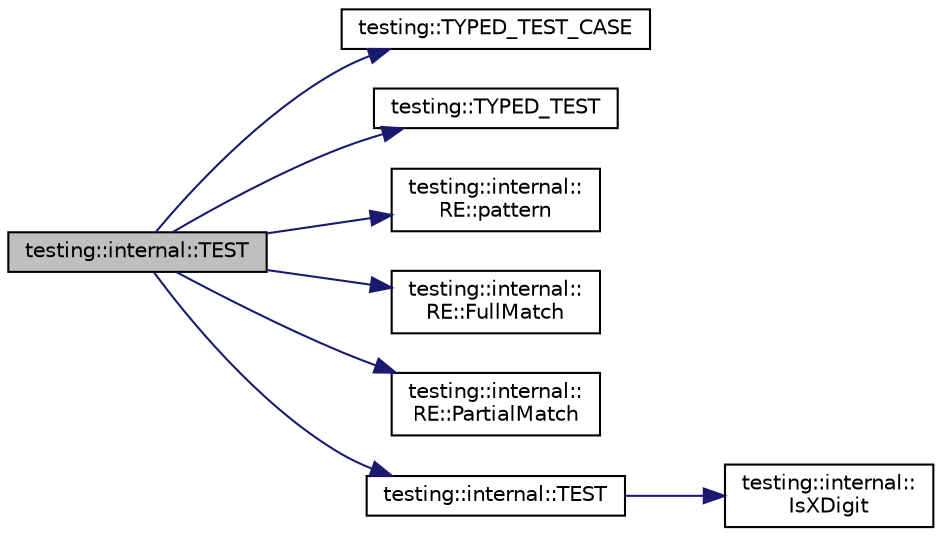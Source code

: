 digraph "testing::internal::TEST"
{
  edge [fontname="Helvetica",fontsize="10",labelfontname="Helvetica",labelfontsize="10"];
  node [fontname="Helvetica",fontsize="10",shape=record];
  rankdir="LR";
  Node3301 [label="testing::internal::TEST",height=0.2,width=0.4,color="black", fillcolor="grey75", style="filled", fontcolor="black"];
  Node3301 -> Node3302 [color="midnightblue",fontsize="10",style="solid",fontname="Helvetica"];
  Node3302 [label="testing::TYPED_TEST_CASE",height=0.2,width=0.4,color="black", fillcolor="white", style="filled",URL="$d0/d75/namespacetesting.html#af0459cc6cdfbbae821caf802c7f2bb72"];
  Node3301 -> Node3303 [color="midnightblue",fontsize="10",style="solid",fontname="Helvetica"];
  Node3303 [label="testing::TYPED_TEST",height=0.2,width=0.4,color="black", fillcolor="white", style="filled",URL="$d0/d75/namespacetesting.html#a400c572f732b06e836d6b3a5adfc4cf7"];
  Node3301 -> Node3304 [color="midnightblue",fontsize="10",style="solid",fontname="Helvetica"];
  Node3304 [label="testing::internal::\lRE::pattern",height=0.2,width=0.4,color="black", fillcolor="white", style="filled",URL="$df/dcb/classtesting_1_1internal_1_1_r_e.html#a24236aab3a6b0183a145a6f4c0bb9848"];
  Node3301 -> Node3305 [color="midnightblue",fontsize="10",style="solid",fontname="Helvetica"];
  Node3305 [label="testing::internal::\lRE::FullMatch",height=0.2,width=0.4,color="black", fillcolor="white", style="filled",URL="$df/dcb/classtesting_1_1internal_1_1_r_e.html#aa79a950758d0f1d62f7762d1e9cefe86"];
  Node3301 -> Node3306 [color="midnightblue",fontsize="10",style="solid",fontname="Helvetica"];
  Node3306 [label="testing::internal::\lRE::PartialMatch",height=0.2,width=0.4,color="black", fillcolor="white", style="filled",URL="$df/dcb/classtesting_1_1internal_1_1_r_e.html#a1e81f9a87211bdca645e025f8f0236c8"];
  Node3301 -> Node3307 [color="midnightblue",fontsize="10",style="solid",fontname="Helvetica"];
  Node3307 [label="testing::internal::TEST",height=0.2,width=0.4,color="black", fillcolor="white", style="filled",URL="$d0/da7/namespacetesting_1_1internal.html#a0c1e055c001e4dbb874f00a46c25bb00"];
  Node3307 -> Node3308 [color="midnightblue",fontsize="10",style="solid",fontname="Helvetica"];
  Node3308 [label="testing::internal::\lIsXDigit",height=0.2,width=0.4,color="black", fillcolor="white", style="filled",URL="$d0/da7/namespacetesting_1_1internal.html#aa234ef141278263fb143b616c74c86e7"];
}

